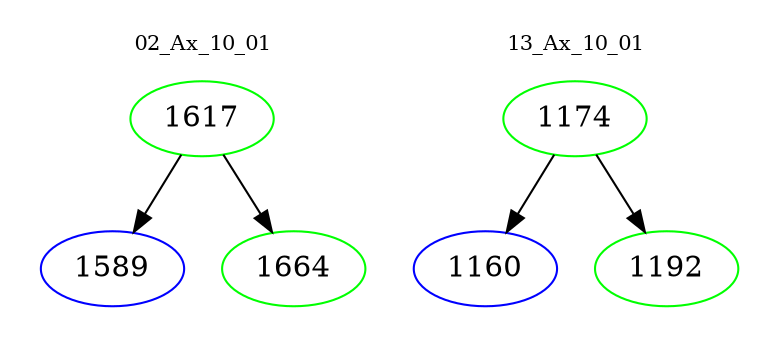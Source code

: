 digraph{
subgraph cluster_0 {
color = white
label = "02_Ax_10_01";
fontsize=10;
T0_1617 [label="1617", color="green"]
T0_1617 -> T0_1589 [color="black"]
T0_1589 [label="1589", color="blue"]
T0_1617 -> T0_1664 [color="black"]
T0_1664 [label="1664", color="green"]
}
subgraph cluster_1 {
color = white
label = "13_Ax_10_01";
fontsize=10;
T1_1174 [label="1174", color="green"]
T1_1174 -> T1_1160 [color="black"]
T1_1160 [label="1160", color="blue"]
T1_1174 -> T1_1192 [color="black"]
T1_1192 [label="1192", color="green"]
}
}
